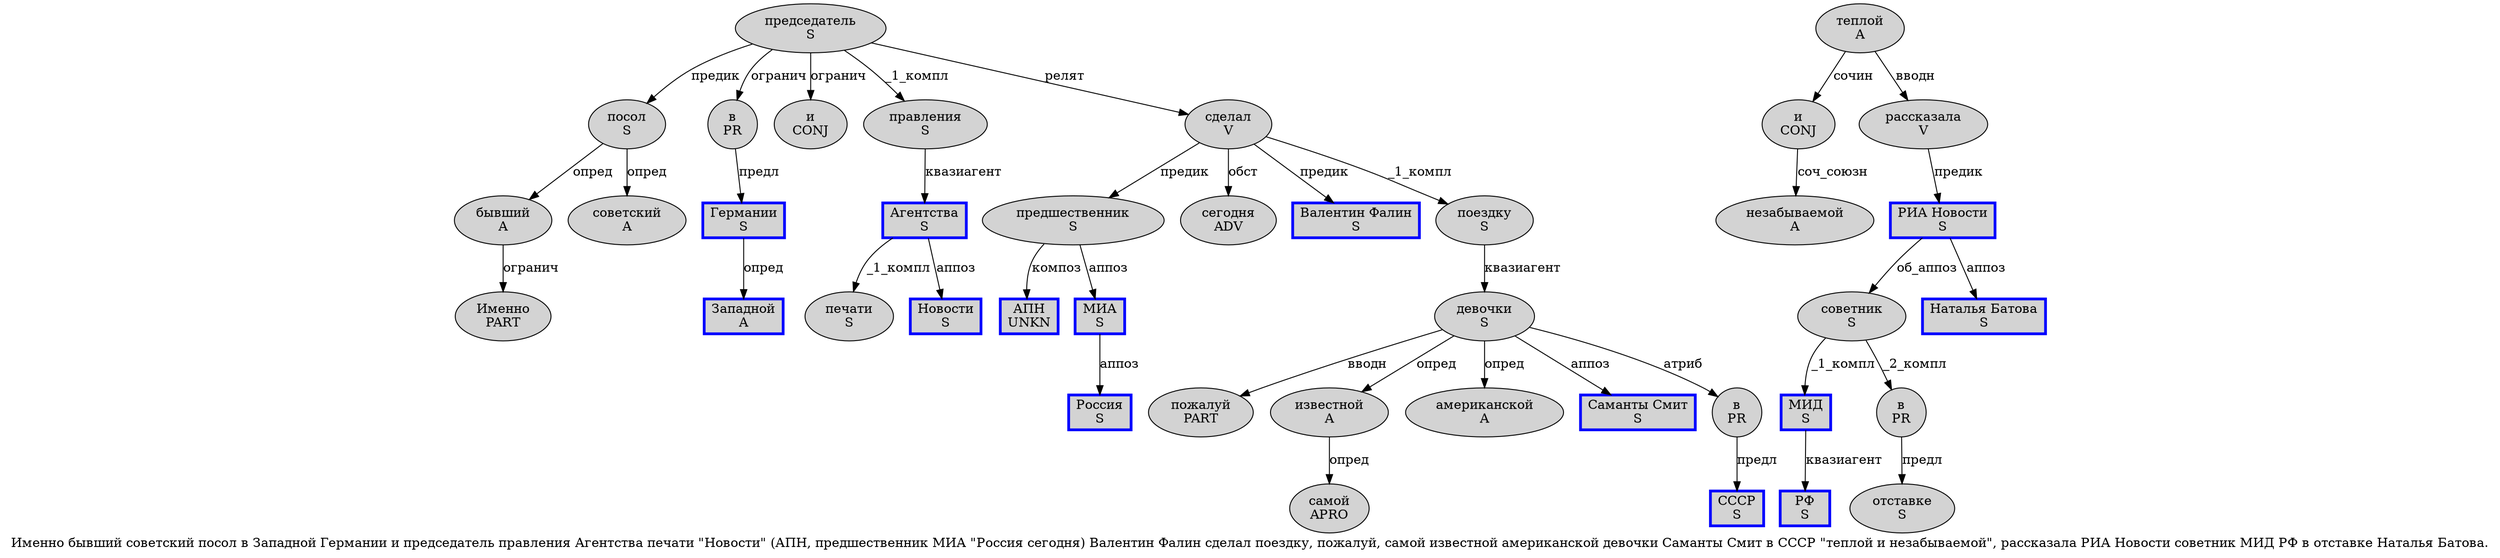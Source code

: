 digraph SENTENCE_946 {
	graph [label="Именно бывший советский посол в Западной Германии и председатель правления Агентства печати \"Новости\" (АПН, предшественник МИА \"Россия сегодня) Валентин Фалин сделал поездку, пожалуй, самой известной американской девочки Саманты Смит в СССР \"теплой и незабываемой\", рассказала РИА Новости советник МИД РФ в отставке Наталья Батова."]
	node [style=filled]
		0 [label="Именно
PART" color="" fillcolor=lightgray penwidth=1 shape=ellipse]
		1 [label="бывший
A" color="" fillcolor=lightgray penwidth=1 shape=ellipse]
		2 [label="советский
A" color="" fillcolor=lightgray penwidth=1 shape=ellipse]
		3 [label="посол
S" color="" fillcolor=lightgray penwidth=1 shape=ellipse]
		4 [label="в
PR" color="" fillcolor=lightgray penwidth=1 shape=ellipse]
		5 [label="Западной
A" color=blue fillcolor=lightgray penwidth=3 shape=box]
		6 [label="Германии
S" color=blue fillcolor=lightgray penwidth=3 shape=box]
		7 [label="и
CONJ" color="" fillcolor=lightgray penwidth=1 shape=ellipse]
		8 [label="председатель
S" color="" fillcolor=lightgray penwidth=1 shape=ellipse]
		9 [label="правления
S" color="" fillcolor=lightgray penwidth=1 shape=ellipse]
		10 [label="Агентства
S" color=blue fillcolor=lightgray penwidth=3 shape=box]
		11 [label="печати
S" color="" fillcolor=lightgray penwidth=1 shape=ellipse]
		13 [label="Новости
S" color=blue fillcolor=lightgray penwidth=3 shape=box]
		16 [label="АПН
UNKN" color=blue fillcolor=lightgray penwidth=3 shape=box]
		18 [label="предшественник
S" color="" fillcolor=lightgray penwidth=1 shape=ellipse]
		19 [label="МИА
S" color=blue fillcolor=lightgray penwidth=3 shape=box]
		21 [label="Россия
S" color=blue fillcolor=lightgray penwidth=3 shape=box]
		22 [label="сегодня
ADV" color="" fillcolor=lightgray penwidth=1 shape=ellipse]
		24 [label="Валентин Фалин
S" color=blue fillcolor=lightgray penwidth=3 shape=box]
		25 [label="сделал
V" color="" fillcolor=lightgray penwidth=1 shape=ellipse]
		26 [label="поездку
S" color="" fillcolor=lightgray penwidth=1 shape=ellipse]
		28 [label="пожалуй
PART" color="" fillcolor=lightgray penwidth=1 shape=ellipse]
		30 [label="самой
APRO" color="" fillcolor=lightgray penwidth=1 shape=ellipse]
		31 [label="известной
A" color="" fillcolor=lightgray penwidth=1 shape=ellipse]
		32 [label="американской
A" color="" fillcolor=lightgray penwidth=1 shape=ellipse]
		33 [label="девочки
S" color="" fillcolor=lightgray penwidth=1 shape=ellipse]
		34 [label="Саманты Смит
S" color=blue fillcolor=lightgray penwidth=3 shape=box]
		35 [label="в
PR" color="" fillcolor=lightgray penwidth=1 shape=ellipse]
		36 [label="СССР
S" color=blue fillcolor=lightgray penwidth=3 shape=box]
		38 [label="теплой
A" color="" fillcolor=lightgray penwidth=1 shape=ellipse]
		39 [label="и
CONJ" color="" fillcolor=lightgray penwidth=1 shape=ellipse]
		40 [label="незабываемой
A" color="" fillcolor=lightgray penwidth=1 shape=ellipse]
		43 [label="рассказала
V" color="" fillcolor=lightgray penwidth=1 shape=ellipse]
		44 [label="РИА Новости
S" color=blue fillcolor=lightgray penwidth=3 shape=box]
		45 [label="советник
S" color="" fillcolor=lightgray penwidth=1 shape=ellipse]
		46 [label="МИД
S" color=blue fillcolor=lightgray penwidth=3 shape=box]
		47 [label="РФ
S" color=blue fillcolor=lightgray penwidth=3 shape=box]
		48 [label="в
PR" color="" fillcolor=lightgray penwidth=1 shape=ellipse]
		49 [label="отставке
S" color="" fillcolor=lightgray penwidth=1 shape=ellipse]
		50 [label="Наталья Батова
S" color=blue fillcolor=lightgray penwidth=3 shape=box]
			8 -> 3 [label="предик"]
			8 -> 4 [label="огранич"]
			8 -> 7 [label="огранич"]
			8 -> 9 [label="_1_компл"]
			8 -> 25 [label="релят"]
			33 -> 28 [label="вводн"]
			33 -> 31 [label="опред"]
			33 -> 32 [label="опред"]
			33 -> 34 [label="аппоз"]
			33 -> 35 [label="атриб"]
			48 -> 49 [label="предл"]
			25 -> 18 [label="предик"]
			25 -> 22 [label="обст"]
			25 -> 24 [label="предик"]
			25 -> 26 [label="_1_компл"]
			1 -> 0 [label="огранич"]
			39 -> 40 [label="соч_союзн"]
			9 -> 10 [label="квазиагент"]
			35 -> 36 [label="предл"]
			3 -> 1 [label="опред"]
			3 -> 2 [label="опред"]
			18 -> 16 [label="композ"]
			18 -> 19 [label="аппоз"]
			19 -> 21 [label="аппоз"]
			45 -> 46 [label="_1_компл"]
			45 -> 48 [label="_2_компл"]
			4 -> 6 [label="предл"]
			26 -> 33 [label="квазиагент"]
			31 -> 30 [label="опред"]
			43 -> 44 [label="предик"]
			6 -> 5 [label="опред"]
			38 -> 39 [label="сочин"]
			38 -> 43 [label="вводн"]
			10 -> 11 [label="_1_компл"]
			10 -> 13 [label="аппоз"]
			46 -> 47 [label="квазиагент"]
			44 -> 45 [label="об_аппоз"]
			44 -> 50 [label="аппоз"]
}